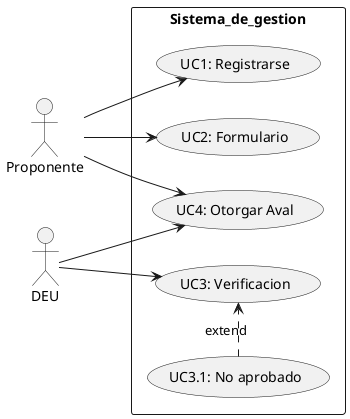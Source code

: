@startuml Casos de Usos
left to right direction

actor Proponente
actor DEU
skinparam PackageStyle rectangle

rectangle Sistema_de_gestion{
    usecase "UC2: Formulario" as UC2
    usecase "UC1: Registrarse" as UC1
    usecase "UC3: Verificacion" as UC3
    usecase "UC3.1: No aprobado" as UC31
    usecase "UC4: Otorgar Aval" as UC4
}

Proponente --> UC1
Proponente --> UC2
Proponente --> UC4
DEU --> UC3
UC31 .> UC3 : extend
DEU --> UC4

@enduml